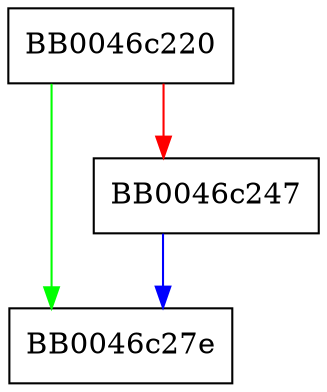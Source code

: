 digraph opt_printf_stderr {
  node [shape="box"];
  graph [splines=ortho];
  BB0046c220 -> BB0046c27e [color="green"];
  BB0046c220 -> BB0046c247 [color="red"];
  BB0046c247 -> BB0046c27e [color="blue"];
}
